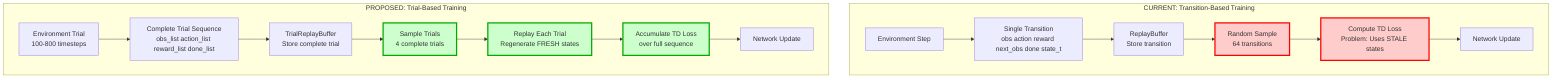 flowchart TB
    subgraph Current["CURRENT: Transition-Based Training"]
        A1[Environment Step] --> B1[Single Transition<br/>obs action reward next_obs done state_t]
        B1 --> C1[ReplayBuffer<br/>Store transition]
        C1 --> D1[Random Sample<br/>64 transitions]
        D1 --> E1[Compute TD Loss<br/>Problem: Uses STALE states]
        E1 --> F1[Network Update]

        style D1 fill:#ffcccc,stroke:#ff0000,stroke-width:3px
        style E1 fill:#ffcccc,stroke:#ff0000,stroke-width:3px
    end

    subgraph Proposed["PROPOSED: Trial-Based Training"]
        A2[Environment Trial<br/>100-800 timesteps] --> B2[Complete Trial Sequence<br/>obs_list action_list reward_list done_list]
        B2 --> C2[TrialReplayBuffer<br/>Store complete trial]
        C2 --> D2[Sample Trials<br/>4 complete trials]
        D2 --> E2[Replay Each Trial<br/>Regenerate FRESH states]
        E2 --> F2[Accumulate TD Loss<br/>over full sequence]
        F2 --> G2[Network Update]

        style D2 fill:#ccffcc,stroke:#00aa00,stroke-width:3px
        style E2 fill:#ccffcc,stroke:#00aa00,stroke-width:3px
        style F2 fill:#ccffcc,stroke:#00aa00,stroke-width:3px
    end